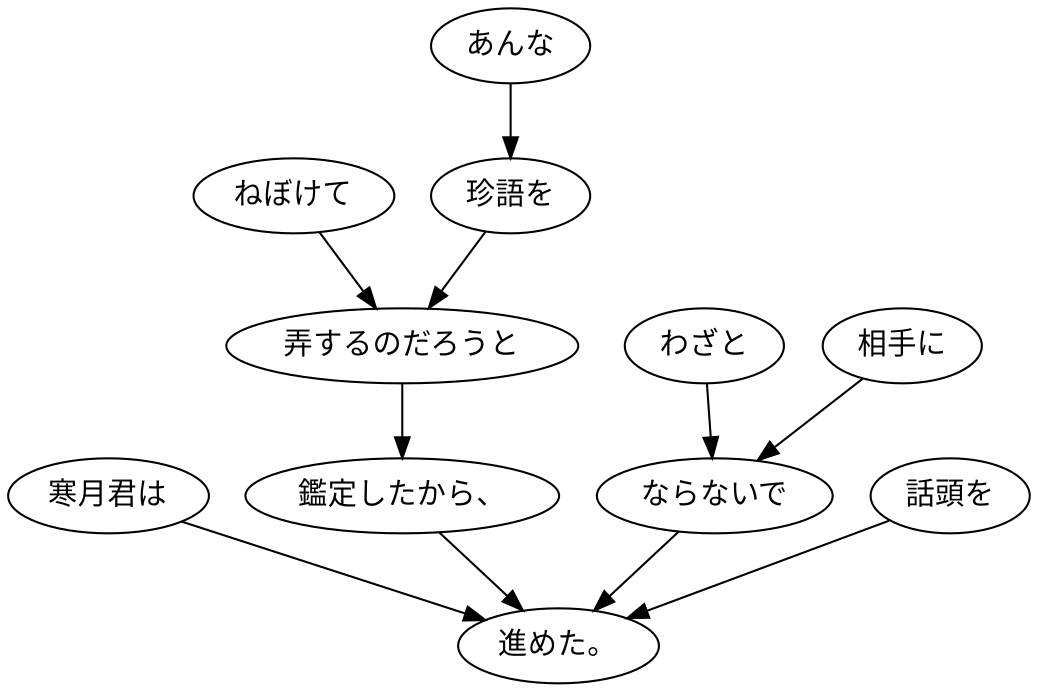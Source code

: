digraph graph8298 {
	node0 [label="寒月君は"];
	node1 [label="ねぼけて"];
	node2 [label="あんな"];
	node3 [label="珍語を"];
	node4 [label="弄するのだろうと"];
	node5 [label="鑑定したから、"];
	node6 [label="わざと"];
	node7 [label="相手に"];
	node8 [label="ならないで"];
	node9 [label="話頭を"];
	node10 [label="進めた。"];
	node0 -> node10;
	node1 -> node4;
	node2 -> node3;
	node3 -> node4;
	node4 -> node5;
	node5 -> node10;
	node6 -> node8;
	node7 -> node8;
	node8 -> node10;
	node9 -> node10;
}
